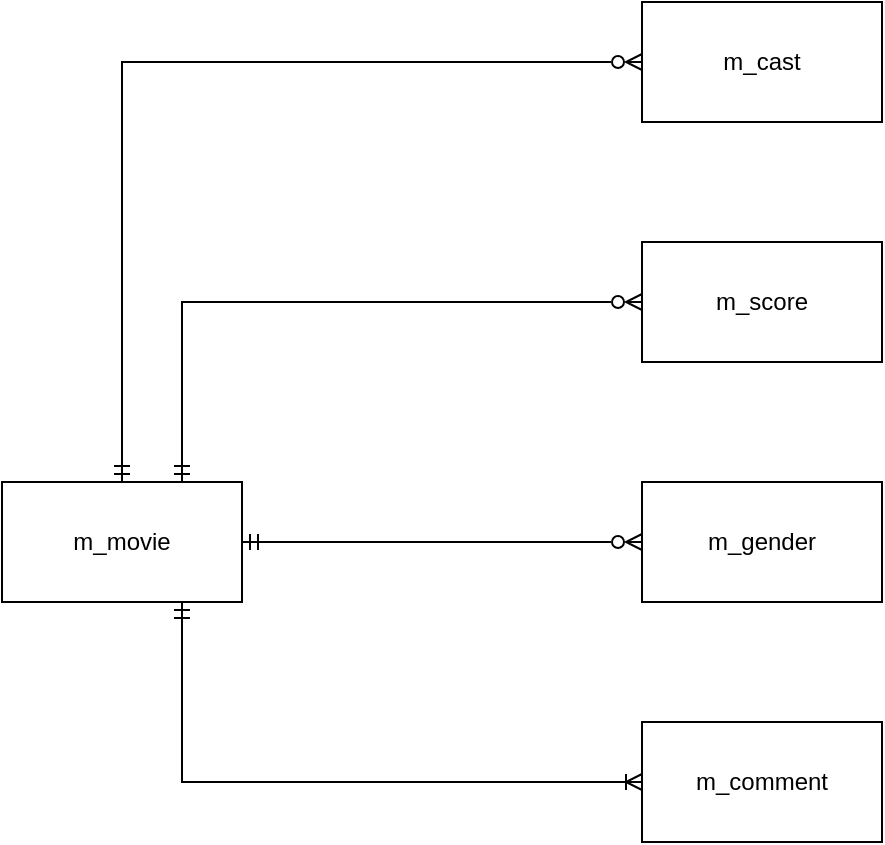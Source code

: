 <mxfile version="16.6.2" type="device"><diagram id="C4hUBe0OE3YHCIVSqUId" name="Page-1"><mxGraphModel dx="865" dy="502" grid="1" gridSize="10" guides="1" tooltips="1" connect="1" arrows="1" fold="1" page="1" pageScale="1" pageWidth="827" pageHeight="1169" math="0" shadow="0"><root><mxCell id="0"/><mxCell id="1" parent="0"/><mxCell id="zFqOZsajCmrR_KlMWyzn-1" value="m_movie" style="rounded=0;whiteSpace=wrap;html=1;" vertex="1" parent="1"><mxGeometry x="240" y="280" width="120" height="60" as="geometry"/></mxCell><mxCell id="zFqOZsajCmrR_KlMWyzn-2" value="m_score" style="rounded=0;whiteSpace=wrap;html=1;" vertex="1" parent="1"><mxGeometry x="560" y="160" width="120" height="60" as="geometry"/></mxCell><mxCell id="zFqOZsajCmrR_KlMWyzn-3" value="m_gender" style="rounded=0;whiteSpace=wrap;html=1;" vertex="1" parent="1"><mxGeometry x="560" y="280" width="120" height="60" as="geometry"/></mxCell><mxCell id="zFqOZsajCmrR_KlMWyzn-4" value="m_cast" style="rounded=0;whiteSpace=wrap;html=1;" vertex="1" parent="1"><mxGeometry x="560" y="40" width="120" height="60" as="geometry"/></mxCell><mxCell id="zFqOZsajCmrR_KlMWyzn-5" value="m_comment" style="rounded=0;whiteSpace=wrap;html=1;" vertex="1" parent="1"><mxGeometry x="560" y="400" width="120" height="60" as="geometry"/></mxCell><mxCell id="zFqOZsajCmrR_KlMWyzn-7" value="" style="endArrow=ERzeroToMany;html=1;rounded=0;exitX=1;exitY=0.5;exitDx=0;exitDy=0;entryX=0;entryY=0.5;entryDx=0;entryDy=0;startArrow=ERmandOne;startFill=0;endFill=0;" edge="1" parent="1" source="zFqOZsajCmrR_KlMWyzn-1" target="zFqOZsajCmrR_KlMWyzn-3"><mxGeometry width="50" height="50" relative="1" as="geometry"><mxPoint x="360" y="320" as="sourcePoint"/><mxPoint x="559" y="310" as="targetPoint"/></mxGeometry></mxCell><mxCell id="zFqOZsajCmrR_KlMWyzn-8" value="" style="endArrow=ERzeroToMany;html=1;rounded=0;exitX=0.75;exitY=0;exitDx=0;exitDy=0;entryX=0;entryY=0.5;entryDx=0;entryDy=0;startArrow=ERmandOne;startFill=0;endFill=0;" edge="1" parent="1" source="zFqOZsajCmrR_KlMWyzn-1" target="zFqOZsajCmrR_KlMWyzn-2"><mxGeometry width="50" height="50" relative="1" as="geometry"><mxPoint x="360" y="320" as="sourcePoint"/><mxPoint x="410" y="270" as="targetPoint"/><Array as="points"><mxPoint x="330" y="190"/></Array></mxGeometry></mxCell><mxCell id="zFqOZsajCmrR_KlMWyzn-9" value="" style="endArrow=ERzeroToMany;html=1;rounded=0;exitX=0.5;exitY=0;exitDx=0;exitDy=0;entryX=0;entryY=0.5;entryDx=0;entryDy=0;startArrow=ERmandOne;startFill=0;endFill=0;" edge="1" parent="1" source="zFqOZsajCmrR_KlMWyzn-1" target="zFqOZsajCmrR_KlMWyzn-4"><mxGeometry width="50" height="50" relative="1" as="geometry"><mxPoint x="370" y="250" as="sourcePoint"/><mxPoint x="420" y="200" as="targetPoint"/><Array as="points"><mxPoint x="300" y="70"/></Array></mxGeometry></mxCell><mxCell id="zFqOZsajCmrR_KlMWyzn-10" value="" style="endArrow=ERoneToMany;html=1;rounded=0;exitX=0.75;exitY=1;exitDx=0;exitDy=0;entryX=0;entryY=0.5;entryDx=0;entryDy=0;startArrow=ERmandOne;startFill=0;endFill=0;" edge="1" parent="1" source="zFqOZsajCmrR_KlMWyzn-1" target="zFqOZsajCmrR_KlMWyzn-5"><mxGeometry width="50" height="50" relative="1" as="geometry"><mxPoint x="340" y="290" as="sourcePoint"/><mxPoint x="570" y="200" as="targetPoint"/><Array as="points"><mxPoint x="330" y="430"/></Array></mxGeometry></mxCell></root></mxGraphModel></diagram></mxfile>